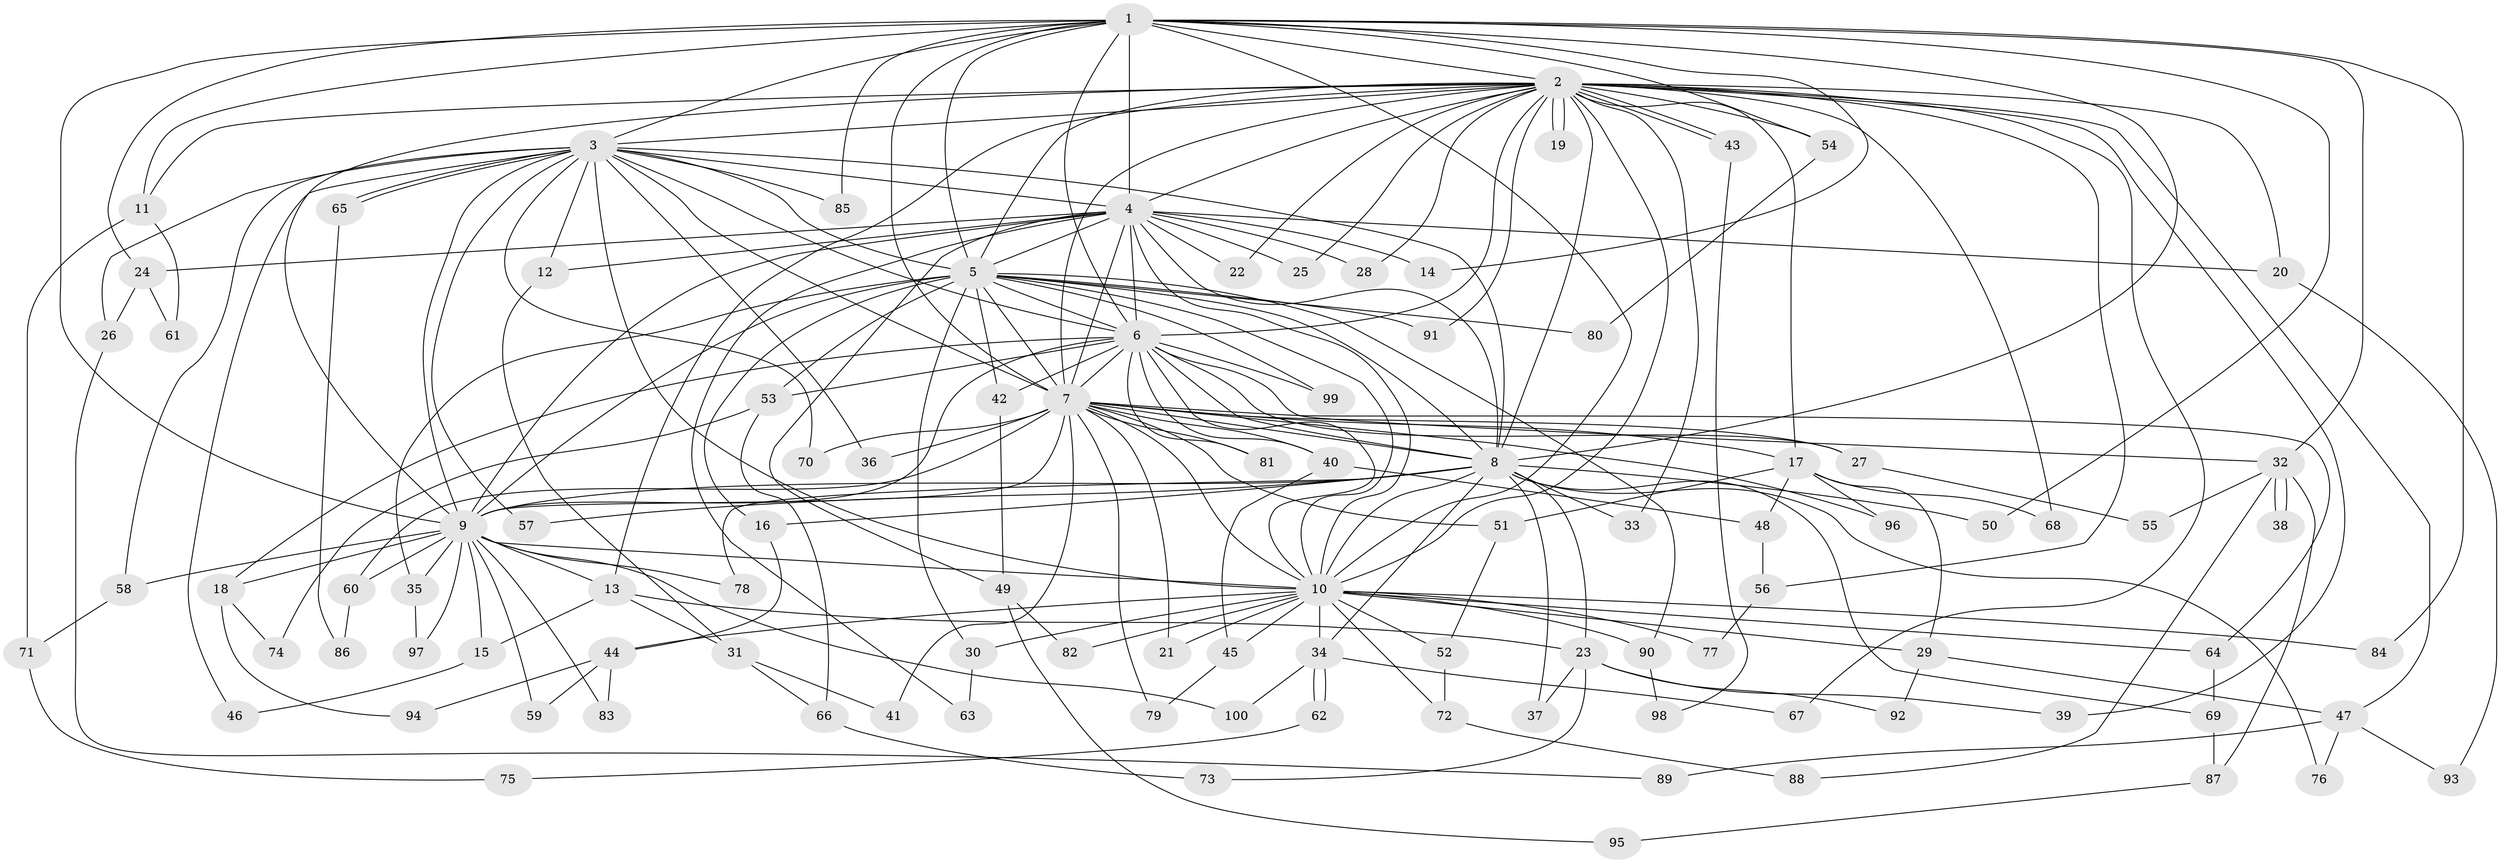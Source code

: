 // Generated by graph-tools (version 1.1) at 2025/11/02/21/25 10:11:08]
// undirected, 100 vertices, 225 edges
graph export_dot {
graph [start="1"]
  node [color=gray90,style=filled];
  1;
  2;
  3;
  4;
  5;
  6;
  7;
  8;
  9;
  10;
  11;
  12;
  13;
  14;
  15;
  16;
  17;
  18;
  19;
  20;
  21;
  22;
  23;
  24;
  25;
  26;
  27;
  28;
  29;
  30;
  31;
  32;
  33;
  34;
  35;
  36;
  37;
  38;
  39;
  40;
  41;
  42;
  43;
  44;
  45;
  46;
  47;
  48;
  49;
  50;
  51;
  52;
  53;
  54;
  55;
  56;
  57;
  58;
  59;
  60;
  61;
  62;
  63;
  64;
  65;
  66;
  67;
  68;
  69;
  70;
  71;
  72;
  73;
  74;
  75;
  76;
  77;
  78;
  79;
  80;
  81;
  82;
  83;
  84;
  85;
  86;
  87;
  88;
  89;
  90;
  91;
  92;
  93;
  94;
  95;
  96;
  97;
  98;
  99;
  100;
  1 -- 2;
  1 -- 3;
  1 -- 4;
  1 -- 5;
  1 -- 6;
  1 -- 7;
  1 -- 8;
  1 -- 9;
  1 -- 10;
  1 -- 11;
  1 -- 14;
  1 -- 24;
  1 -- 32;
  1 -- 50;
  1 -- 54;
  1 -- 84;
  1 -- 85;
  2 -- 3;
  2 -- 4;
  2 -- 5;
  2 -- 6;
  2 -- 7;
  2 -- 8;
  2 -- 9;
  2 -- 10;
  2 -- 11;
  2 -- 13;
  2 -- 17;
  2 -- 19;
  2 -- 19;
  2 -- 20;
  2 -- 22;
  2 -- 25;
  2 -- 28;
  2 -- 33;
  2 -- 39;
  2 -- 43;
  2 -- 43;
  2 -- 47;
  2 -- 54;
  2 -- 56;
  2 -- 67;
  2 -- 68;
  2 -- 91;
  3 -- 4;
  3 -- 5;
  3 -- 6;
  3 -- 7;
  3 -- 8;
  3 -- 9;
  3 -- 10;
  3 -- 12;
  3 -- 26;
  3 -- 36;
  3 -- 46;
  3 -- 57;
  3 -- 58;
  3 -- 65;
  3 -- 65;
  3 -- 70;
  3 -- 85;
  4 -- 5;
  4 -- 6;
  4 -- 7;
  4 -- 8;
  4 -- 9;
  4 -- 10;
  4 -- 12;
  4 -- 14;
  4 -- 20;
  4 -- 22;
  4 -- 24;
  4 -- 25;
  4 -- 28;
  4 -- 49;
  4 -- 63;
  5 -- 6;
  5 -- 7;
  5 -- 8;
  5 -- 9;
  5 -- 10;
  5 -- 16;
  5 -- 30;
  5 -- 35;
  5 -- 42;
  5 -- 53;
  5 -- 80;
  5 -- 90;
  5 -- 91;
  5 -- 99;
  6 -- 7;
  6 -- 8;
  6 -- 9;
  6 -- 10;
  6 -- 18;
  6 -- 27;
  6 -- 32;
  6 -- 40;
  6 -- 42;
  6 -- 53;
  6 -- 81;
  6 -- 99;
  7 -- 8;
  7 -- 9;
  7 -- 10;
  7 -- 17;
  7 -- 21;
  7 -- 27;
  7 -- 36;
  7 -- 40;
  7 -- 41;
  7 -- 51;
  7 -- 60;
  7 -- 64;
  7 -- 70;
  7 -- 79;
  7 -- 81;
  7 -- 96;
  8 -- 9;
  8 -- 10;
  8 -- 16;
  8 -- 23;
  8 -- 33;
  8 -- 34;
  8 -- 37;
  8 -- 50;
  8 -- 57;
  8 -- 69;
  8 -- 76;
  8 -- 78;
  9 -- 10;
  9 -- 13;
  9 -- 15;
  9 -- 18;
  9 -- 35;
  9 -- 58;
  9 -- 59;
  9 -- 60;
  9 -- 78;
  9 -- 83;
  9 -- 97;
  9 -- 100;
  10 -- 21;
  10 -- 29;
  10 -- 30;
  10 -- 34;
  10 -- 44;
  10 -- 45;
  10 -- 52;
  10 -- 64;
  10 -- 72;
  10 -- 77;
  10 -- 82;
  10 -- 84;
  10 -- 90;
  11 -- 61;
  11 -- 71;
  12 -- 31;
  13 -- 15;
  13 -- 23;
  13 -- 31;
  15 -- 46;
  16 -- 44;
  17 -- 29;
  17 -- 48;
  17 -- 51;
  17 -- 68;
  17 -- 96;
  18 -- 74;
  18 -- 94;
  20 -- 93;
  23 -- 37;
  23 -- 39;
  23 -- 73;
  23 -- 92;
  24 -- 26;
  24 -- 61;
  26 -- 89;
  27 -- 55;
  29 -- 47;
  29 -- 92;
  30 -- 63;
  31 -- 41;
  31 -- 66;
  32 -- 38;
  32 -- 38;
  32 -- 55;
  32 -- 87;
  32 -- 88;
  34 -- 62;
  34 -- 62;
  34 -- 67;
  34 -- 100;
  35 -- 97;
  40 -- 45;
  40 -- 48;
  42 -- 49;
  43 -- 98;
  44 -- 59;
  44 -- 83;
  44 -- 94;
  45 -- 79;
  47 -- 76;
  47 -- 89;
  47 -- 93;
  48 -- 56;
  49 -- 82;
  49 -- 95;
  51 -- 52;
  52 -- 72;
  53 -- 66;
  53 -- 74;
  54 -- 80;
  56 -- 77;
  58 -- 71;
  60 -- 86;
  62 -- 75;
  64 -- 69;
  65 -- 86;
  66 -- 73;
  69 -- 87;
  71 -- 75;
  72 -- 88;
  87 -- 95;
  90 -- 98;
}
